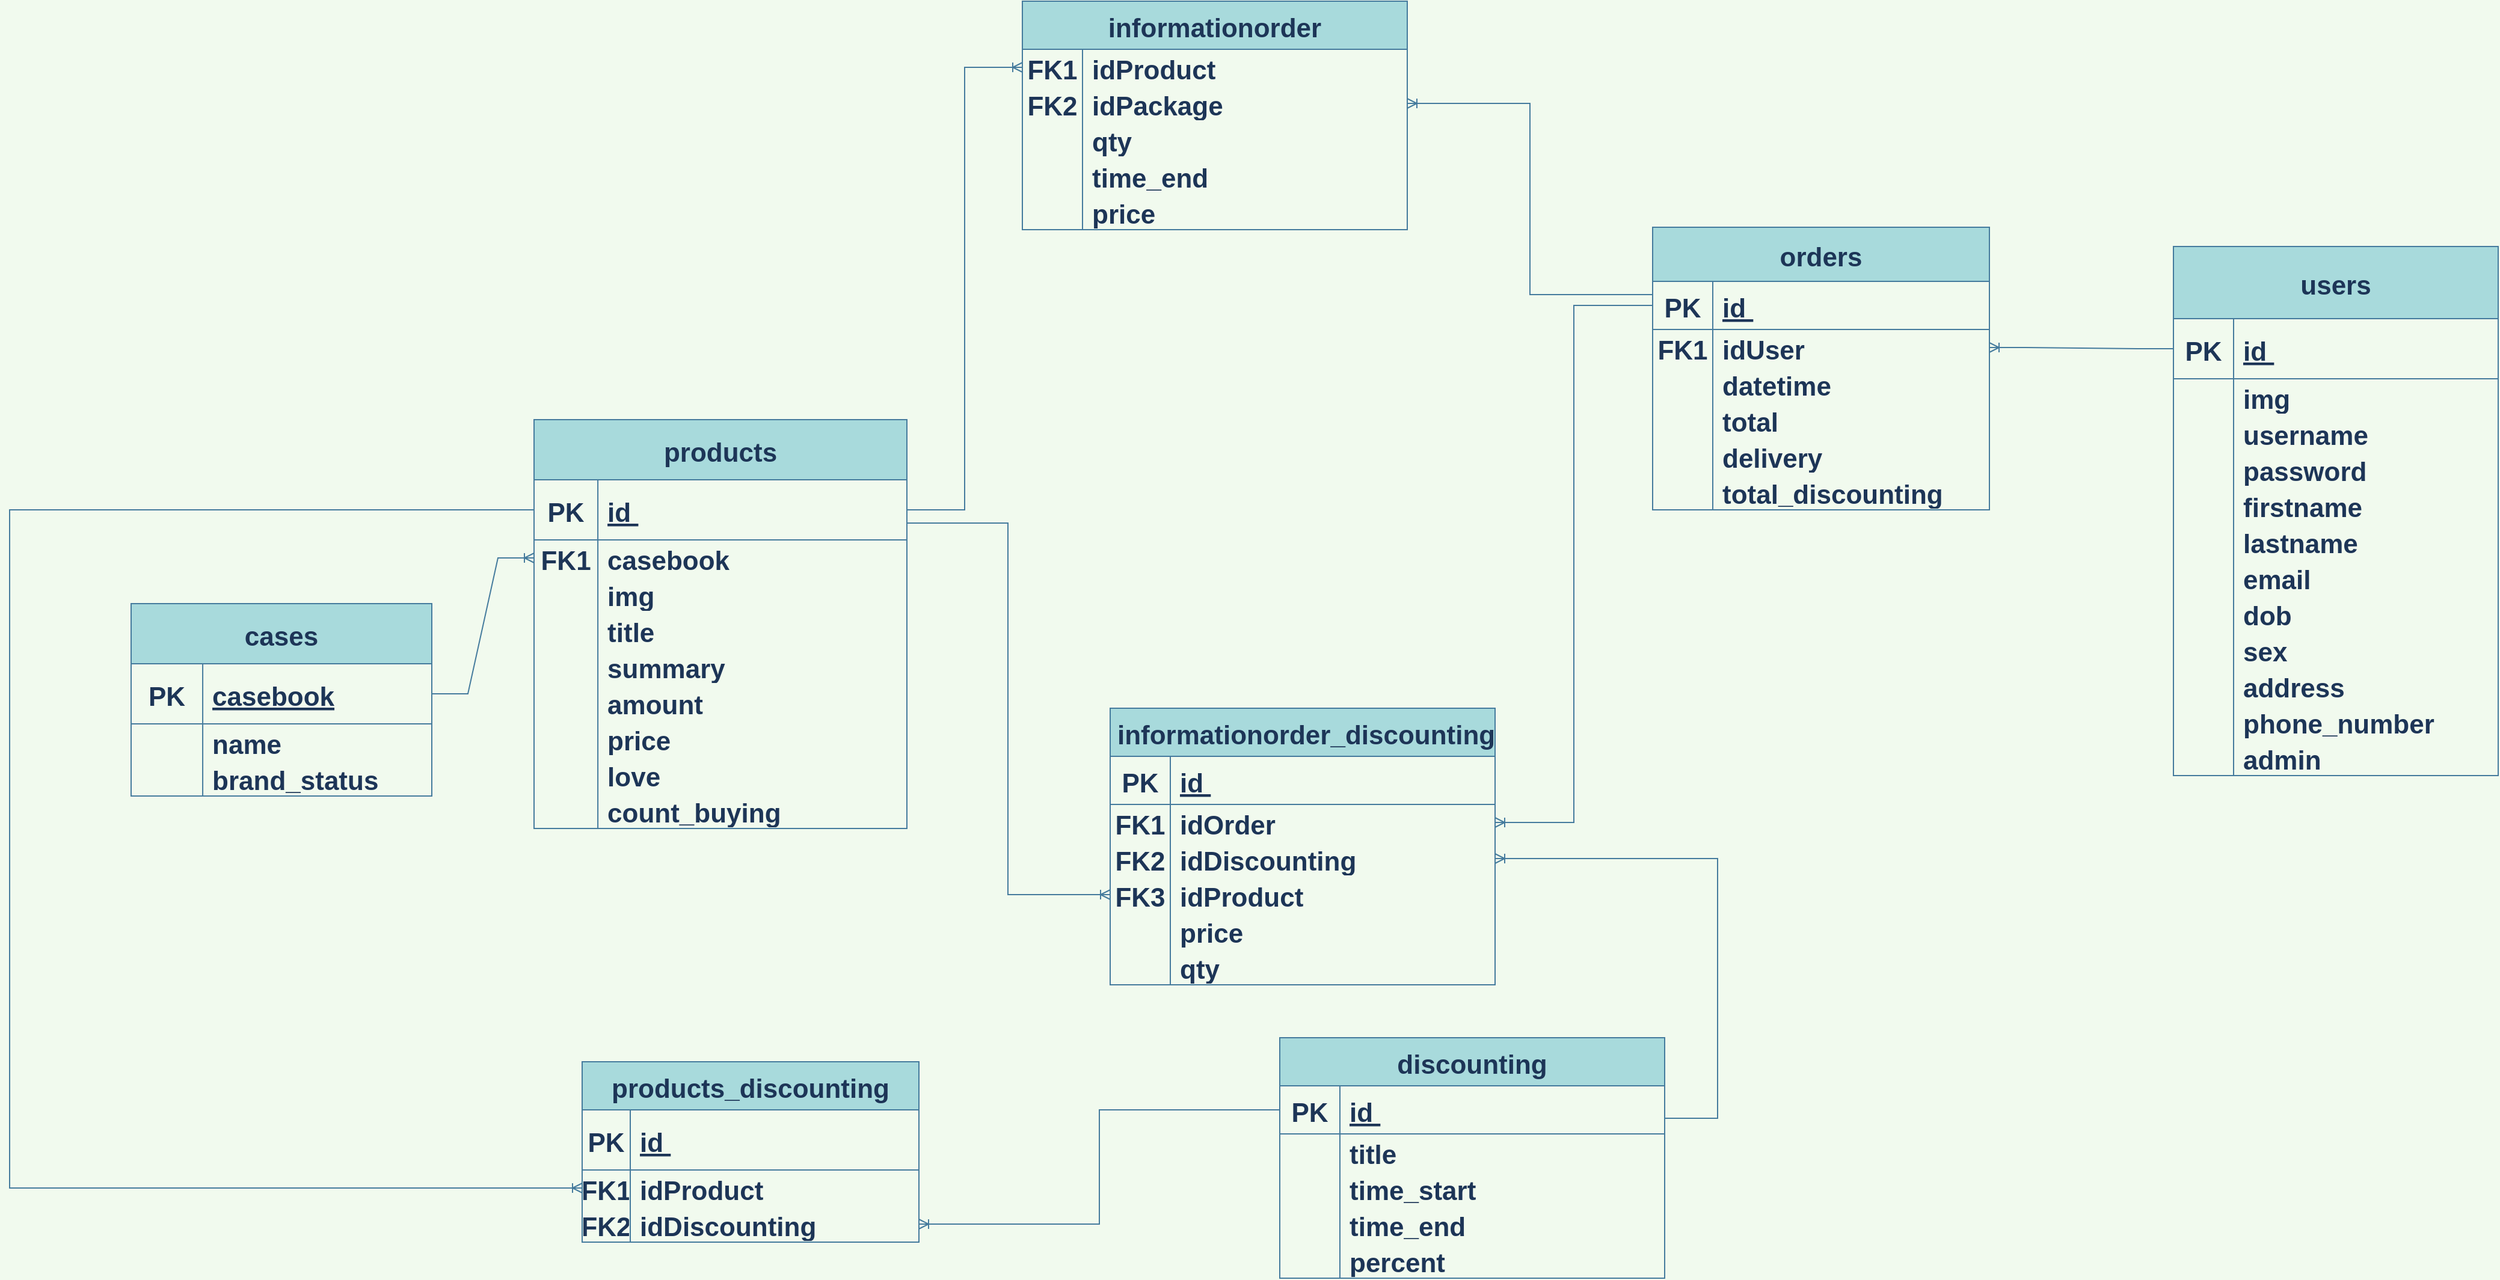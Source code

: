 <mxfile version="20.3.0" type="device"><diagram id="R2lEEEUBdFMjLlhIrx00" name="Page-1"><mxGraphModel dx="3807" dy="1770" grid="0" gridSize="10" guides="1" tooltips="1" connect="1" arrows="1" fold="1" page="0" pageScale="1" pageWidth="850" pageHeight="1100" background="#F1FAEE" math="0" shadow="0" extFonts="Permanent Marker^https://fonts.googleapis.com/css?family=Permanent+Marker"><root><mxCell id="0"/><mxCell id="1" parent="0"/><mxCell id="C-vyLk0tnHw3VtMMgP7b-2" value="products_discounting" style="shape=table;startSize=40;container=1;collapsible=1;childLayout=tableLayout;fixedRows=1;rowLines=0;fontStyle=1;align=center;resizeLast=1;fontSize=22;fillColor=#A8DADC;strokeColor=#457B9D;fontColor=#1D3557;" parent="1" vertex="1"><mxGeometry x="-360" y="934" width="280" height="150" as="geometry"/></mxCell><mxCell id="C-vyLk0tnHw3VtMMgP7b-3" value="" style="shape=partialRectangle;collapsible=0;dropTarget=0;pointerEvents=0;fillColor=none;points=[[0,0.5],[1,0.5]];portConstraint=eastwest;top=0;left=0;right=0;bottom=1;fontSize=22;strokeColor=#457B9D;fontColor=#1D3557;fontStyle=1" parent="C-vyLk0tnHw3VtMMgP7b-2" vertex="1"><mxGeometry y="40" width="280" height="50" as="geometry"/></mxCell><mxCell id="C-vyLk0tnHw3VtMMgP7b-4" value="PK" style="shape=partialRectangle;overflow=hidden;connectable=0;fillColor=none;top=0;left=0;bottom=0;right=0;fontStyle=1;fontSize=22;strokeColor=#457B9D;fontColor=#1D3557;" parent="C-vyLk0tnHw3VtMMgP7b-3" vertex="1"><mxGeometry width="40" height="50" as="geometry"><mxRectangle width="40" height="50" as="alternateBounds"/></mxGeometry></mxCell><mxCell id="C-vyLk0tnHw3VtMMgP7b-5" value="id " style="shape=partialRectangle;overflow=hidden;connectable=0;fillColor=none;top=0;left=0;bottom=0;right=0;align=left;spacingLeft=6;fontStyle=5;fontSize=22;strokeColor=#457B9D;fontColor=#1D3557;" parent="C-vyLk0tnHw3VtMMgP7b-3" vertex="1"><mxGeometry x="40" width="240" height="50" as="geometry"><mxRectangle width="240" height="50" as="alternateBounds"/></mxGeometry></mxCell><mxCell id="C-vyLk0tnHw3VtMMgP7b-6" value="" style="shape=partialRectangle;collapsible=0;dropTarget=0;pointerEvents=0;fillColor=none;points=[[0,0.5],[1,0.5]];portConstraint=eastwest;top=0;left=0;right=0;bottom=0;fontSize=22;strokeColor=#457B9D;fontColor=#1D3557;fontStyle=1" parent="C-vyLk0tnHw3VtMMgP7b-2" vertex="1"><mxGeometry y="90" width="280" height="30" as="geometry"/></mxCell><mxCell id="C-vyLk0tnHw3VtMMgP7b-7" value="FK1" style="shape=partialRectangle;overflow=hidden;connectable=0;fillColor=none;top=0;left=0;bottom=0;right=0;fontSize=22;strokeColor=#457B9D;fontColor=#1D3557;fontStyle=1" parent="C-vyLk0tnHw3VtMMgP7b-6" vertex="1"><mxGeometry width="40" height="30" as="geometry"><mxRectangle width="40" height="30" as="alternateBounds"/></mxGeometry></mxCell><mxCell id="C-vyLk0tnHw3VtMMgP7b-8" value="idProduct " style="shape=partialRectangle;overflow=hidden;connectable=0;fillColor=none;top=0;left=0;bottom=0;right=0;align=left;spacingLeft=6;fontSize=22;strokeColor=#457B9D;fontColor=#1D3557;fontStyle=1" parent="C-vyLk0tnHw3VtMMgP7b-6" vertex="1"><mxGeometry x="40" width="240" height="30" as="geometry"><mxRectangle width="240" height="30" as="alternateBounds"/></mxGeometry></mxCell><mxCell id="hwyf0mJyIt-UTmDKQ1lj-100" value="" style="shape=partialRectangle;collapsible=0;dropTarget=0;pointerEvents=0;fillColor=none;points=[[0,0.5],[1,0.5]];portConstraint=eastwest;top=0;left=0;right=0;bottom=0;fontSize=22;strokeColor=#457B9D;fontColor=#1D3557;fontStyle=1" parent="C-vyLk0tnHw3VtMMgP7b-2" vertex="1"><mxGeometry y="120" width="280" height="30" as="geometry"/></mxCell><mxCell id="hwyf0mJyIt-UTmDKQ1lj-101" value="FK2" style="shape=partialRectangle;overflow=hidden;connectable=0;fillColor=none;top=0;left=0;bottom=0;right=0;fontSize=22;strokeColor=#457B9D;fontColor=#1D3557;fontStyle=1" parent="hwyf0mJyIt-UTmDKQ1lj-100" vertex="1"><mxGeometry width="40" height="30" as="geometry"><mxRectangle width="40" height="30" as="alternateBounds"/></mxGeometry></mxCell><mxCell id="hwyf0mJyIt-UTmDKQ1lj-102" value="idDiscounting " style="shape=partialRectangle;overflow=hidden;connectable=0;fillColor=none;top=0;left=0;bottom=0;right=0;align=left;spacingLeft=6;fontSize=22;strokeColor=#457B9D;fontColor=#1D3557;fontStyle=1" parent="hwyf0mJyIt-UTmDKQ1lj-100" vertex="1"><mxGeometry x="40" width="240" height="30" as="geometry"><mxRectangle width="240" height="30" as="alternateBounds"/></mxGeometry></mxCell><mxCell id="hwyf0mJyIt-UTmDKQ1lj-1" value="cases" style="shape=table;startSize=50;container=1;collapsible=1;childLayout=tableLayout;fixedRows=1;rowLines=0;fontStyle=1;align=center;resizeLast=1;fontSize=22;fillColor=#A8DADC;strokeColor=#457B9D;fontColor=#1D3557;" parent="1" vertex="1"><mxGeometry x="-735" y="553" width="250" height="160" as="geometry"/></mxCell><mxCell id="hwyf0mJyIt-UTmDKQ1lj-2" value="" style="shape=partialRectangle;collapsible=0;dropTarget=0;pointerEvents=0;fillColor=none;points=[[0,0.5],[1,0.5]];portConstraint=eastwest;top=0;left=0;right=0;bottom=1;fontSize=22;strokeColor=#457B9D;fontColor=#1D3557;fontStyle=1" parent="hwyf0mJyIt-UTmDKQ1lj-1" vertex="1"><mxGeometry y="50" width="250" height="50" as="geometry"/></mxCell><mxCell id="hwyf0mJyIt-UTmDKQ1lj-3" value="PK" style="shape=partialRectangle;overflow=hidden;connectable=0;fillColor=none;top=0;left=0;bottom=0;right=0;fontStyle=1;fontSize=22;strokeColor=#457B9D;fontColor=#1D3557;" parent="hwyf0mJyIt-UTmDKQ1lj-2" vertex="1"><mxGeometry width="59.542" height="50" as="geometry"><mxRectangle width="59.542" height="50" as="alternateBounds"/></mxGeometry></mxCell><mxCell id="hwyf0mJyIt-UTmDKQ1lj-4" value="casebook" style="shape=partialRectangle;overflow=hidden;connectable=0;fillColor=none;top=0;left=0;bottom=0;right=0;align=left;spacingLeft=6;fontStyle=5;fontSize=22;strokeColor=#457B9D;fontColor=#1D3557;" parent="hwyf0mJyIt-UTmDKQ1lj-2" vertex="1"><mxGeometry x="59.542" width="190.458" height="50" as="geometry"><mxRectangle width="190.458" height="50" as="alternateBounds"/></mxGeometry></mxCell><mxCell id="hwyf0mJyIt-UTmDKQ1lj-75" value="" style="shape=partialRectangle;collapsible=0;dropTarget=0;pointerEvents=0;fillColor=none;points=[[0,0.5],[1,0.5]];portConstraint=eastwest;top=0;left=0;right=0;bottom=0;fontSize=22;strokeColor=#457B9D;fontColor=#1D3557;fontStyle=1" parent="hwyf0mJyIt-UTmDKQ1lj-1" vertex="1"><mxGeometry y="100" width="250" height="30" as="geometry"/></mxCell><mxCell id="hwyf0mJyIt-UTmDKQ1lj-76" value="" style="shape=partialRectangle;overflow=hidden;connectable=0;fillColor=none;top=0;left=0;bottom=0;right=0;fontSize=22;strokeColor=#457B9D;fontColor=#1D3557;fontStyle=1" parent="hwyf0mJyIt-UTmDKQ1lj-75" vertex="1"><mxGeometry width="59.542" height="30" as="geometry"><mxRectangle width="59.542" height="30" as="alternateBounds"/></mxGeometry></mxCell><mxCell id="hwyf0mJyIt-UTmDKQ1lj-77" value="name" style="shape=partialRectangle;overflow=hidden;connectable=0;fillColor=none;top=0;left=0;bottom=0;right=0;align=left;spacingLeft=6;fontSize=22;strokeColor=#457B9D;fontColor=#1D3557;fontStyle=1" parent="hwyf0mJyIt-UTmDKQ1lj-75" vertex="1"><mxGeometry x="59.542" width="190.458" height="30" as="geometry"><mxRectangle width="190.458" height="30" as="alternateBounds"/></mxGeometry></mxCell><mxCell id="hwyf0mJyIt-UTmDKQ1lj-5" value="" style="shape=partialRectangle;collapsible=0;dropTarget=0;pointerEvents=0;fillColor=none;points=[[0,0.5],[1,0.5]];portConstraint=eastwest;top=0;left=0;right=0;bottom=0;fontSize=22;strokeColor=#457B9D;fontColor=#1D3557;fontStyle=1" parent="hwyf0mJyIt-UTmDKQ1lj-1" vertex="1"><mxGeometry y="130" width="250" height="30" as="geometry"/></mxCell><mxCell id="hwyf0mJyIt-UTmDKQ1lj-6" value="" style="shape=partialRectangle;overflow=hidden;connectable=0;fillColor=none;top=0;left=0;bottom=0;right=0;fontSize=22;strokeColor=#457B9D;fontColor=#1D3557;fontStyle=1" parent="hwyf0mJyIt-UTmDKQ1lj-5" vertex="1"><mxGeometry width="59.542" height="30" as="geometry"><mxRectangle width="59.542" height="30" as="alternateBounds"/></mxGeometry></mxCell><mxCell id="hwyf0mJyIt-UTmDKQ1lj-7" value="brand_status" style="shape=partialRectangle;overflow=hidden;connectable=0;fillColor=none;top=0;left=0;bottom=0;right=0;align=left;spacingLeft=6;fontSize=22;strokeColor=#457B9D;fontColor=#1D3557;fontStyle=1" parent="hwyf0mJyIt-UTmDKQ1lj-5" vertex="1"><mxGeometry x="59.542" width="190.458" height="30" as="geometry"><mxRectangle width="190.458" height="30" as="alternateBounds"/></mxGeometry></mxCell><mxCell id="hwyf0mJyIt-UTmDKQ1lj-29" value="discounting" style="shape=table;startSize=40;container=1;collapsible=1;childLayout=tableLayout;fixedRows=1;rowLines=0;fontStyle=1;align=center;resizeLast=1;fontSize=22;fillColor=#A8DADC;strokeColor=#457B9D;fontColor=#1D3557;" parent="1" vertex="1"><mxGeometry x="220" y="914" width="320" height="200" as="geometry"/></mxCell><mxCell id="hwyf0mJyIt-UTmDKQ1lj-30" value="" style="shape=partialRectangle;collapsible=0;dropTarget=0;pointerEvents=0;fillColor=none;points=[[0,0.5],[1,0.5]];portConstraint=eastwest;top=0;left=0;right=0;bottom=1;fontSize=22;strokeColor=#457B9D;fontColor=#1D3557;fontStyle=1" parent="hwyf0mJyIt-UTmDKQ1lj-29" vertex="1"><mxGeometry y="40" width="320" height="40" as="geometry"/></mxCell><mxCell id="hwyf0mJyIt-UTmDKQ1lj-31" value="PK" style="shape=partialRectangle;overflow=hidden;connectable=0;fillColor=none;top=0;left=0;bottom=0;right=0;fontStyle=1;fontSize=22;strokeColor=#457B9D;fontColor=#1D3557;" parent="hwyf0mJyIt-UTmDKQ1lj-30" vertex="1"><mxGeometry width="50" height="40" as="geometry"><mxRectangle width="50" height="40" as="alternateBounds"/></mxGeometry></mxCell><mxCell id="hwyf0mJyIt-UTmDKQ1lj-32" value="id " style="shape=partialRectangle;overflow=hidden;connectable=0;fillColor=none;top=0;left=0;bottom=0;right=0;align=left;spacingLeft=6;fontStyle=5;fontSize=22;strokeColor=#457B9D;fontColor=#1D3557;" parent="hwyf0mJyIt-UTmDKQ1lj-30" vertex="1"><mxGeometry x="50" width="270" height="40" as="geometry"><mxRectangle width="270" height="40" as="alternateBounds"/></mxGeometry></mxCell><mxCell id="hwyf0mJyIt-UTmDKQ1lj-88" value="" style="shape=partialRectangle;collapsible=0;dropTarget=0;pointerEvents=0;fillColor=none;points=[[0,0.5],[1,0.5]];portConstraint=eastwest;top=0;left=0;right=0;bottom=0;fontSize=22;strokeColor=#457B9D;fontColor=#1D3557;fontStyle=1" parent="hwyf0mJyIt-UTmDKQ1lj-29" vertex="1"><mxGeometry y="80" width="320" height="30" as="geometry"/></mxCell><mxCell id="hwyf0mJyIt-UTmDKQ1lj-89" value="" style="shape=partialRectangle;overflow=hidden;connectable=0;fillColor=none;top=0;left=0;bottom=0;right=0;fontSize=22;strokeColor=#457B9D;fontColor=#1D3557;fontStyle=1" parent="hwyf0mJyIt-UTmDKQ1lj-88" vertex="1"><mxGeometry width="50" height="30" as="geometry"><mxRectangle width="50" height="30" as="alternateBounds"/></mxGeometry></mxCell><mxCell id="hwyf0mJyIt-UTmDKQ1lj-90" value="title" style="shape=partialRectangle;overflow=hidden;connectable=0;fillColor=none;top=0;left=0;bottom=0;right=0;align=left;spacingLeft=6;fontSize=22;strokeColor=#457B9D;fontColor=#1D3557;fontStyle=1" parent="hwyf0mJyIt-UTmDKQ1lj-88" vertex="1"><mxGeometry x="50" width="270" height="30" as="geometry"><mxRectangle width="270" height="30" as="alternateBounds"/></mxGeometry></mxCell><mxCell id="hwyf0mJyIt-UTmDKQ1lj-85" value="" style="shape=partialRectangle;collapsible=0;dropTarget=0;pointerEvents=0;fillColor=none;points=[[0,0.5],[1,0.5]];portConstraint=eastwest;top=0;left=0;right=0;bottom=0;fontSize=22;strokeColor=#457B9D;fontColor=#1D3557;fontStyle=1" parent="hwyf0mJyIt-UTmDKQ1lj-29" vertex="1"><mxGeometry y="110" width="320" height="30" as="geometry"/></mxCell><mxCell id="hwyf0mJyIt-UTmDKQ1lj-86" value="" style="shape=partialRectangle;overflow=hidden;connectable=0;fillColor=none;top=0;left=0;bottom=0;right=0;fontSize=22;strokeColor=#457B9D;fontColor=#1D3557;fontStyle=1" parent="hwyf0mJyIt-UTmDKQ1lj-85" vertex="1"><mxGeometry width="50" height="30" as="geometry"><mxRectangle width="50" height="30" as="alternateBounds"/></mxGeometry></mxCell><mxCell id="hwyf0mJyIt-UTmDKQ1lj-87" value="time_start" style="shape=partialRectangle;overflow=hidden;connectable=0;fillColor=none;top=0;left=0;bottom=0;right=0;align=left;spacingLeft=6;fontSize=22;strokeColor=#457B9D;fontColor=#1D3557;fontStyle=1" parent="hwyf0mJyIt-UTmDKQ1lj-85" vertex="1"><mxGeometry x="50" width="270" height="30" as="geometry"><mxRectangle width="270" height="30" as="alternateBounds"/></mxGeometry></mxCell><mxCell id="hwyf0mJyIt-UTmDKQ1lj-82" value="" style="shape=partialRectangle;collapsible=0;dropTarget=0;pointerEvents=0;fillColor=none;points=[[0,0.5],[1,0.5]];portConstraint=eastwest;top=0;left=0;right=0;bottom=0;fontSize=22;strokeColor=#457B9D;fontColor=#1D3557;fontStyle=1" parent="hwyf0mJyIt-UTmDKQ1lj-29" vertex="1"><mxGeometry y="140" width="320" height="30" as="geometry"/></mxCell><mxCell id="hwyf0mJyIt-UTmDKQ1lj-83" value="" style="shape=partialRectangle;overflow=hidden;connectable=0;fillColor=none;top=0;left=0;bottom=0;right=0;fontSize=22;strokeColor=#457B9D;fontColor=#1D3557;fontStyle=1" parent="hwyf0mJyIt-UTmDKQ1lj-82" vertex="1"><mxGeometry width="50" height="30" as="geometry"><mxRectangle width="50" height="30" as="alternateBounds"/></mxGeometry></mxCell><mxCell id="hwyf0mJyIt-UTmDKQ1lj-84" value="time_end" style="shape=partialRectangle;overflow=hidden;connectable=0;fillColor=none;top=0;left=0;bottom=0;right=0;align=left;spacingLeft=6;fontSize=22;strokeColor=#457B9D;fontColor=#1D3557;fontStyle=1" parent="hwyf0mJyIt-UTmDKQ1lj-82" vertex="1"><mxGeometry x="50" width="270" height="30" as="geometry"><mxRectangle width="270" height="30" as="alternateBounds"/></mxGeometry></mxCell><mxCell id="4x3XxeHIy66dsCudkzqz-34" value="" style="shape=partialRectangle;collapsible=0;dropTarget=0;pointerEvents=0;fillColor=none;points=[[0,0.5],[1,0.5]];portConstraint=eastwest;top=0;left=0;right=0;bottom=0;fontSize=22;strokeColor=#457B9D;fontColor=#1D3557;fontStyle=1" parent="hwyf0mJyIt-UTmDKQ1lj-29" vertex="1"><mxGeometry y="170" width="320" height="30" as="geometry"/></mxCell><mxCell id="4x3XxeHIy66dsCudkzqz-35" value="" style="shape=partialRectangle;overflow=hidden;connectable=0;fillColor=none;top=0;left=0;bottom=0;right=0;fontSize=22;strokeColor=#457B9D;fontColor=#1D3557;fontStyle=1" parent="4x3XxeHIy66dsCudkzqz-34" vertex="1"><mxGeometry width="50" height="30" as="geometry"><mxRectangle width="50" height="30" as="alternateBounds"/></mxGeometry></mxCell><mxCell id="4x3XxeHIy66dsCudkzqz-36" value="percent" style="shape=partialRectangle;overflow=hidden;connectable=0;fillColor=none;top=0;left=0;bottom=0;right=0;align=left;spacingLeft=6;fontSize=22;strokeColor=#457B9D;fontColor=#1D3557;fontStyle=1" parent="4x3XxeHIy66dsCudkzqz-34" vertex="1"><mxGeometry x="50" width="270" height="30" as="geometry"><mxRectangle width="270" height="30" as="alternateBounds"/></mxGeometry></mxCell><mxCell id="hwyf0mJyIt-UTmDKQ1lj-36" value="products" style="shape=table;startSize=50;container=1;collapsible=1;childLayout=tableLayout;fixedRows=1;rowLines=0;fontStyle=1;align=center;resizeLast=1;fontSize=22;fillColor=#A8DADC;strokeColor=#457B9D;fontColor=#1D3557;" parent="1" vertex="1"><mxGeometry x="-400" y="400" width="310" height="340" as="geometry"/></mxCell><mxCell id="hwyf0mJyIt-UTmDKQ1lj-37" value="" style="shape=partialRectangle;collapsible=0;dropTarget=0;pointerEvents=0;fillColor=none;points=[[0,0.5],[1,0.5]];portConstraint=eastwest;top=0;left=0;right=0;bottom=1;fontSize=22;strokeColor=#457B9D;fontColor=#1D3557;fontStyle=1" parent="hwyf0mJyIt-UTmDKQ1lj-36" vertex="1"><mxGeometry y="50" width="310" height="50" as="geometry"/></mxCell><mxCell id="hwyf0mJyIt-UTmDKQ1lj-38" value="PK" style="shape=partialRectangle;overflow=hidden;connectable=0;fillColor=none;top=0;left=0;bottom=0;right=0;fontStyle=1;fontSize=22;strokeColor=#457B9D;fontColor=#1D3557;" parent="hwyf0mJyIt-UTmDKQ1lj-37" vertex="1"><mxGeometry width="53.053" height="50" as="geometry"><mxRectangle width="53.053" height="50" as="alternateBounds"/></mxGeometry></mxCell><mxCell id="hwyf0mJyIt-UTmDKQ1lj-39" value="id " style="shape=partialRectangle;overflow=hidden;connectable=0;fillColor=none;top=0;left=0;bottom=0;right=0;align=left;spacingLeft=6;fontStyle=5;fontSize=22;strokeColor=#457B9D;fontColor=#1D3557;" parent="hwyf0mJyIt-UTmDKQ1lj-37" vertex="1"><mxGeometry x="53.053" width="256.947" height="50" as="geometry"><mxRectangle width="256.947" height="50" as="alternateBounds"/></mxGeometry></mxCell><mxCell id="hwyf0mJyIt-UTmDKQ1lj-190" value="" style="shape=partialRectangle;collapsible=0;dropTarget=0;pointerEvents=0;fillColor=none;points=[[0,0.5],[1,0.5]];portConstraint=eastwest;top=0;left=0;right=0;bottom=0;fontSize=22;strokeColor=#457B9D;fontColor=#1D3557;fontStyle=1" parent="hwyf0mJyIt-UTmDKQ1lj-36" vertex="1"><mxGeometry y="100" width="310" height="30" as="geometry"/></mxCell><mxCell id="hwyf0mJyIt-UTmDKQ1lj-191" value="FK1" style="shape=partialRectangle;overflow=hidden;connectable=0;fillColor=none;top=0;left=0;bottom=0;right=0;fontSize=22;strokeColor=#457B9D;fontColor=#1D3557;fontStyle=1" parent="hwyf0mJyIt-UTmDKQ1lj-190" vertex="1"><mxGeometry width="53.053" height="30" as="geometry"><mxRectangle width="53.053" height="30" as="alternateBounds"/></mxGeometry></mxCell><mxCell id="hwyf0mJyIt-UTmDKQ1lj-192" value="casebook " style="shape=partialRectangle;overflow=hidden;connectable=0;fillColor=none;top=0;left=0;bottom=0;right=0;align=left;spacingLeft=6;fontSize=22;strokeColor=#457B9D;fontColor=#1D3557;fontStyle=1" parent="hwyf0mJyIt-UTmDKQ1lj-190" vertex="1"><mxGeometry x="53.053" width="256.947" height="30" as="geometry"><mxRectangle width="256.947" height="30" as="alternateBounds"/></mxGeometry></mxCell><mxCell id="hwyf0mJyIt-UTmDKQ1lj-208" value="" style="shape=partialRectangle;collapsible=0;dropTarget=0;pointerEvents=0;fillColor=none;points=[[0,0.5],[1,0.5]];portConstraint=eastwest;top=0;left=0;right=0;bottom=0;fontSize=22;strokeColor=#457B9D;fontColor=#1D3557;fontStyle=1" parent="hwyf0mJyIt-UTmDKQ1lj-36" vertex="1"><mxGeometry y="130" width="310" height="30" as="geometry"/></mxCell><mxCell id="hwyf0mJyIt-UTmDKQ1lj-209" value="" style="shape=partialRectangle;overflow=hidden;connectable=0;fillColor=none;top=0;left=0;bottom=0;right=0;fontSize=22;strokeColor=#457B9D;fontColor=#1D3557;fontStyle=1" parent="hwyf0mJyIt-UTmDKQ1lj-208" vertex="1"><mxGeometry width="53.053" height="30" as="geometry"><mxRectangle width="53.053" height="30" as="alternateBounds"/></mxGeometry></mxCell><mxCell id="hwyf0mJyIt-UTmDKQ1lj-210" value="img" style="shape=partialRectangle;overflow=hidden;connectable=0;fillColor=none;top=0;left=0;bottom=0;right=0;align=left;spacingLeft=6;fontSize=22;strokeColor=#457B9D;fontColor=#1D3557;fontStyle=1" parent="hwyf0mJyIt-UTmDKQ1lj-208" vertex="1"><mxGeometry x="53.053" width="256.947" height="30" as="geometry"><mxRectangle width="256.947" height="30" as="alternateBounds"/></mxGeometry></mxCell><mxCell id="hwyf0mJyIt-UTmDKQ1lj-187" value="" style="shape=partialRectangle;collapsible=0;dropTarget=0;pointerEvents=0;fillColor=none;points=[[0,0.5],[1,0.5]];portConstraint=eastwest;top=0;left=0;right=0;bottom=0;fontSize=22;strokeColor=#457B9D;fontColor=#1D3557;fontStyle=1" parent="hwyf0mJyIt-UTmDKQ1lj-36" vertex="1"><mxGeometry y="160" width="310" height="30" as="geometry"/></mxCell><mxCell id="hwyf0mJyIt-UTmDKQ1lj-188" value="" style="shape=partialRectangle;overflow=hidden;connectable=0;fillColor=none;top=0;left=0;bottom=0;right=0;fontSize=22;strokeColor=#457B9D;fontColor=#1D3557;fontStyle=1" parent="hwyf0mJyIt-UTmDKQ1lj-187" vertex="1"><mxGeometry width="53.053" height="30" as="geometry"><mxRectangle width="53.053" height="30" as="alternateBounds"/></mxGeometry></mxCell><mxCell id="hwyf0mJyIt-UTmDKQ1lj-189" value="title" style="shape=partialRectangle;overflow=hidden;connectable=0;fillColor=none;top=0;left=0;bottom=0;right=0;align=left;spacingLeft=6;fontSize=22;strokeColor=#457B9D;fontColor=#1D3557;fontStyle=1" parent="hwyf0mJyIt-UTmDKQ1lj-187" vertex="1"><mxGeometry x="53.053" width="256.947" height="30" as="geometry"><mxRectangle width="256.947" height="30" as="alternateBounds"/></mxGeometry></mxCell><mxCell id="hwyf0mJyIt-UTmDKQ1lj-199" value="" style="shape=partialRectangle;collapsible=0;dropTarget=0;pointerEvents=0;fillColor=none;points=[[0,0.5],[1,0.5]];portConstraint=eastwest;top=0;left=0;right=0;bottom=0;fontSize=22;strokeColor=#457B9D;fontColor=#1D3557;fontStyle=1" parent="hwyf0mJyIt-UTmDKQ1lj-36" vertex="1"><mxGeometry y="190" width="310" height="30" as="geometry"/></mxCell><mxCell id="hwyf0mJyIt-UTmDKQ1lj-200" value="" style="shape=partialRectangle;overflow=hidden;connectable=0;fillColor=none;top=0;left=0;bottom=0;right=0;fontSize=22;strokeColor=#457B9D;fontColor=#1D3557;fontStyle=1" parent="hwyf0mJyIt-UTmDKQ1lj-199" vertex="1"><mxGeometry width="53.053" height="30" as="geometry"><mxRectangle width="53.053" height="30" as="alternateBounds"/></mxGeometry></mxCell><mxCell id="hwyf0mJyIt-UTmDKQ1lj-201" value="summary" style="shape=partialRectangle;overflow=hidden;connectable=0;fillColor=none;top=0;left=0;bottom=0;right=0;align=left;spacingLeft=6;fontSize=22;strokeColor=#457B9D;fontColor=#1D3557;fontStyle=1" parent="hwyf0mJyIt-UTmDKQ1lj-199" vertex="1"><mxGeometry x="53.053" width="256.947" height="30" as="geometry"><mxRectangle width="256.947" height="30" as="alternateBounds"/></mxGeometry></mxCell><mxCell id="hwyf0mJyIt-UTmDKQ1lj-193" value="" style="shape=partialRectangle;collapsible=0;dropTarget=0;pointerEvents=0;fillColor=none;points=[[0,0.5],[1,0.5]];portConstraint=eastwest;top=0;left=0;right=0;bottom=0;fontSize=22;strokeColor=#457B9D;fontColor=#1D3557;fontStyle=1" parent="hwyf0mJyIt-UTmDKQ1lj-36" vertex="1"><mxGeometry y="220" width="310" height="30" as="geometry"/></mxCell><mxCell id="hwyf0mJyIt-UTmDKQ1lj-194" value="" style="shape=partialRectangle;overflow=hidden;connectable=0;fillColor=none;top=0;left=0;bottom=0;right=0;fontSize=22;strokeColor=#457B9D;fontColor=#1D3557;fontStyle=1" parent="hwyf0mJyIt-UTmDKQ1lj-193" vertex="1"><mxGeometry width="53.053" height="30" as="geometry"><mxRectangle width="53.053" height="30" as="alternateBounds"/></mxGeometry></mxCell><mxCell id="hwyf0mJyIt-UTmDKQ1lj-195" value="amount" style="shape=partialRectangle;overflow=hidden;connectable=0;fillColor=none;top=0;left=0;bottom=0;right=0;align=left;spacingLeft=6;fontSize=22;strokeColor=#457B9D;fontColor=#1D3557;fontStyle=1" parent="hwyf0mJyIt-UTmDKQ1lj-193" vertex="1"><mxGeometry x="53.053" width="256.947" height="30" as="geometry"><mxRectangle width="256.947" height="30" as="alternateBounds"/></mxGeometry></mxCell><mxCell id="hwyf0mJyIt-UTmDKQ1lj-205" value="" style="shape=partialRectangle;collapsible=0;dropTarget=0;pointerEvents=0;fillColor=none;points=[[0,0.5],[1,0.5]];portConstraint=eastwest;top=0;left=0;right=0;bottom=0;fontSize=22;strokeColor=#457B9D;fontColor=#1D3557;fontStyle=1" parent="hwyf0mJyIt-UTmDKQ1lj-36" vertex="1"><mxGeometry y="250" width="310" height="30" as="geometry"/></mxCell><mxCell id="hwyf0mJyIt-UTmDKQ1lj-206" value="" style="shape=partialRectangle;overflow=hidden;connectable=0;fillColor=none;top=0;left=0;bottom=0;right=0;fontSize=22;strokeColor=#457B9D;fontColor=#1D3557;fontStyle=1" parent="hwyf0mJyIt-UTmDKQ1lj-205" vertex="1"><mxGeometry width="53.053" height="30" as="geometry"><mxRectangle width="53.053" height="30" as="alternateBounds"/></mxGeometry></mxCell><mxCell id="hwyf0mJyIt-UTmDKQ1lj-207" value="price" style="shape=partialRectangle;overflow=hidden;connectable=0;fillColor=none;top=0;left=0;bottom=0;right=0;align=left;spacingLeft=6;fontSize=22;strokeColor=#457B9D;fontColor=#1D3557;fontStyle=1" parent="hwyf0mJyIt-UTmDKQ1lj-205" vertex="1"><mxGeometry x="53.053" width="256.947" height="30" as="geometry"><mxRectangle width="256.947" height="30" as="alternateBounds"/></mxGeometry></mxCell><mxCell id="hwyf0mJyIt-UTmDKQ1lj-196" value="" style="shape=partialRectangle;collapsible=0;dropTarget=0;pointerEvents=0;fillColor=none;points=[[0,0.5],[1,0.5]];portConstraint=eastwest;top=0;left=0;right=0;bottom=0;fontSize=22;strokeColor=#457B9D;fontColor=#1D3557;fontStyle=1" parent="hwyf0mJyIt-UTmDKQ1lj-36" vertex="1"><mxGeometry y="280" width="310" height="30" as="geometry"/></mxCell><mxCell id="hwyf0mJyIt-UTmDKQ1lj-197" value="" style="shape=partialRectangle;overflow=hidden;connectable=0;fillColor=none;top=0;left=0;bottom=0;right=0;fontSize=22;strokeColor=#457B9D;fontColor=#1D3557;fontStyle=1" parent="hwyf0mJyIt-UTmDKQ1lj-196" vertex="1"><mxGeometry width="53.053" height="30" as="geometry"><mxRectangle width="53.053" height="30" as="alternateBounds"/></mxGeometry></mxCell><mxCell id="hwyf0mJyIt-UTmDKQ1lj-198" value="love" style="shape=partialRectangle;overflow=hidden;connectable=0;fillColor=none;top=0;left=0;bottom=0;right=0;align=left;spacingLeft=6;fontSize=22;strokeColor=#457B9D;fontColor=#1D3557;fontStyle=1" parent="hwyf0mJyIt-UTmDKQ1lj-196" vertex="1"><mxGeometry x="53.053" width="256.947" height="30" as="geometry"><mxRectangle width="256.947" height="30" as="alternateBounds"/></mxGeometry></mxCell><mxCell id="hwyf0mJyIt-UTmDKQ1lj-40" value="" style="shape=partialRectangle;collapsible=0;dropTarget=0;pointerEvents=0;fillColor=none;points=[[0,0.5],[1,0.5]];portConstraint=eastwest;top=0;left=0;right=0;bottom=0;fontSize=22;strokeColor=#457B9D;fontColor=#1D3557;fontStyle=1" parent="hwyf0mJyIt-UTmDKQ1lj-36" vertex="1"><mxGeometry y="310" width="310" height="30" as="geometry"/></mxCell><mxCell id="hwyf0mJyIt-UTmDKQ1lj-41" value="" style="shape=partialRectangle;overflow=hidden;connectable=0;fillColor=none;top=0;left=0;bottom=0;right=0;fontSize=22;strokeColor=#457B9D;fontColor=#1D3557;fontStyle=1" parent="hwyf0mJyIt-UTmDKQ1lj-40" vertex="1"><mxGeometry width="53.053" height="30" as="geometry"><mxRectangle width="53.053" height="30" as="alternateBounds"/></mxGeometry></mxCell><mxCell id="hwyf0mJyIt-UTmDKQ1lj-42" value="count_buying" style="shape=partialRectangle;overflow=hidden;connectable=0;fillColor=none;top=0;left=0;bottom=0;right=0;align=left;spacingLeft=6;fontSize=22;strokeColor=#457B9D;fontColor=#1D3557;fontStyle=1" parent="hwyf0mJyIt-UTmDKQ1lj-40" vertex="1"><mxGeometry x="53.053" width="256.947" height="30" as="geometry"><mxRectangle width="256.947" height="30" as="alternateBounds"/></mxGeometry></mxCell><mxCell id="hwyf0mJyIt-UTmDKQ1lj-43" value="users" style="shape=table;startSize=60;container=1;collapsible=1;childLayout=tableLayout;fixedRows=1;rowLines=0;fontStyle=1;align=center;resizeLast=1;fontSize=22;fillColor=#A8DADC;strokeColor=#457B9D;fontColor=#1D3557;" parent="1" vertex="1"><mxGeometry x="963" y="256" width="270" height="440" as="geometry"/></mxCell><mxCell id="hwyf0mJyIt-UTmDKQ1lj-44" value="" style="shape=partialRectangle;collapsible=0;dropTarget=0;pointerEvents=0;fillColor=none;points=[[0,0.5],[1,0.5]];portConstraint=eastwest;top=0;left=0;right=0;bottom=1;fontSize=22;strokeColor=#457B9D;fontColor=#1D3557;fontStyle=1" parent="hwyf0mJyIt-UTmDKQ1lj-43" vertex="1"><mxGeometry y="60" width="270" height="50" as="geometry"/></mxCell><mxCell id="hwyf0mJyIt-UTmDKQ1lj-45" value="PK" style="shape=partialRectangle;overflow=hidden;connectable=0;fillColor=none;top=0;left=0;bottom=0;right=0;fontStyle=1;fontSize=22;strokeColor=#457B9D;fontColor=#1D3557;" parent="hwyf0mJyIt-UTmDKQ1lj-44" vertex="1"><mxGeometry width="50" height="50" as="geometry"><mxRectangle width="50" height="50" as="alternateBounds"/></mxGeometry></mxCell><mxCell id="hwyf0mJyIt-UTmDKQ1lj-46" value="id " style="shape=partialRectangle;overflow=hidden;connectable=0;fillColor=none;top=0;left=0;bottom=0;right=0;align=left;spacingLeft=6;fontStyle=5;fontSize=22;strokeColor=#457B9D;fontColor=#1D3557;" parent="hwyf0mJyIt-UTmDKQ1lj-44" vertex="1"><mxGeometry x="50" width="220" height="50" as="geometry"><mxRectangle width="220" height="50" as="alternateBounds"/></mxGeometry></mxCell><mxCell id="hwyf0mJyIt-UTmDKQ1lj-47" value="" style="shape=partialRectangle;collapsible=0;dropTarget=0;pointerEvents=0;fillColor=none;points=[[0,0.5],[1,0.5]];portConstraint=eastwest;top=0;left=0;right=0;bottom=0;fontSize=22;strokeColor=#457B9D;fontColor=#1D3557;fontStyle=1" parent="hwyf0mJyIt-UTmDKQ1lj-43" vertex="1"><mxGeometry y="110" width="270" height="30" as="geometry"/></mxCell><mxCell id="hwyf0mJyIt-UTmDKQ1lj-48" value="" style="shape=partialRectangle;overflow=hidden;connectable=0;fillColor=none;top=0;left=0;bottom=0;right=0;fontSize=22;strokeColor=#457B9D;fontColor=#1D3557;fontStyle=1" parent="hwyf0mJyIt-UTmDKQ1lj-47" vertex="1"><mxGeometry width="50" height="30" as="geometry"><mxRectangle width="50" height="30" as="alternateBounds"/></mxGeometry></mxCell><mxCell id="hwyf0mJyIt-UTmDKQ1lj-49" value="img" style="shape=partialRectangle;overflow=hidden;connectable=0;fillColor=none;top=0;left=0;bottom=0;right=0;align=left;spacingLeft=6;fontSize=22;strokeColor=#457B9D;fontColor=#1D3557;fontStyle=1" parent="hwyf0mJyIt-UTmDKQ1lj-47" vertex="1"><mxGeometry x="50" width="220" height="30" as="geometry"><mxRectangle width="220" height="30" as="alternateBounds"/></mxGeometry></mxCell><mxCell id="hwyf0mJyIt-UTmDKQ1lj-214" value="" style="shape=partialRectangle;collapsible=0;dropTarget=0;pointerEvents=0;fillColor=none;points=[[0,0.5],[1,0.5]];portConstraint=eastwest;top=0;left=0;right=0;bottom=0;fontSize=22;strokeColor=#457B9D;fontColor=#1D3557;fontStyle=1" parent="hwyf0mJyIt-UTmDKQ1lj-43" vertex="1"><mxGeometry y="140" width="270" height="30" as="geometry"/></mxCell><mxCell id="hwyf0mJyIt-UTmDKQ1lj-215" value="" style="shape=partialRectangle;overflow=hidden;connectable=0;fillColor=none;top=0;left=0;bottom=0;right=0;fontSize=22;strokeColor=#457B9D;fontColor=#1D3557;fontStyle=1" parent="hwyf0mJyIt-UTmDKQ1lj-214" vertex="1"><mxGeometry width="50" height="30" as="geometry"><mxRectangle width="50" height="30" as="alternateBounds"/></mxGeometry></mxCell><mxCell id="hwyf0mJyIt-UTmDKQ1lj-216" value="username" style="shape=partialRectangle;overflow=hidden;connectable=0;fillColor=none;top=0;left=0;bottom=0;right=0;align=left;spacingLeft=6;fontSize=22;strokeColor=#457B9D;fontColor=#1D3557;fontStyle=1" parent="hwyf0mJyIt-UTmDKQ1lj-214" vertex="1"><mxGeometry x="50" width="220" height="30" as="geometry"><mxRectangle width="220" height="30" as="alternateBounds"/></mxGeometry></mxCell><mxCell id="hwyf0mJyIt-UTmDKQ1lj-217" value="" style="shape=partialRectangle;collapsible=0;dropTarget=0;pointerEvents=0;fillColor=none;points=[[0,0.5],[1,0.5]];portConstraint=eastwest;top=0;left=0;right=0;bottom=0;fontSize=22;strokeColor=#457B9D;fontColor=#1D3557;fontStyle=1" parent="hwyf0mJyIt-UTmDKQ1lj-43" vertex="1"><mxGeometry y="170" width="270" height="30" as="geometry"/></mxCell><mxCell id="hwyf0mJyIt-UTmDKQ1lj-218" value="" style="shape=partialRectangle;overflow=hidden;connectable=0;fillColor=none;top=0;left=0;bottom=0;right=0;fontSize=22;strokeColor=#457B9D;fontColor=#1D3557;fontStyle=1" parent="hwyf0mJyIt-UTmDKQ1lj-217" vertex="1"><mxGeometry width="50" height="30" as="geometry"><mxRectangle width="50" height="30" as="alternateBounds"/></mxGeometry></mxCell><mxCell id="hwyf0mJyIt-UTmDKQ1lj-219" value="password" style="shape=partialRectangle;overflow=hidden;connectable=0;fillColor=none;top=0;left=0;bottom=0;right=0;align=left;spacingLeft=6;fontSize=22;strokeColor=#457B9D;fontColor=#1D3557;fontStyle=1" parent="hwyf0mJyIt-UTmDKQ1lj-217" vertex="1"><mxGeometry x="50" width="220" height="30" as="geometry"><mxRectangle width="220" height="30" as="alternateBounds"/></mxGeometry></mxCell><mxCell id="hwyf0mJyIt-UTmDKQ1lj-220" value="" style="shape=partialRectangle;collapsible=0;dropTarget=0;pointerEvents=0;fillColor=none;points=[[0,0.5],[1,0.5]];portConstraint=eastwest;top=0;left=0;right=0;bottom=0;fontSize=22;strokeColor=#457B9D;fontColor=#1D3557;fontStyle=1" parent="hwyf0mJyIt-UTmDKQ1lj-43" vertex="1"><mxGeometry y="200" width="270" height="30" as="geometry"/></mxCell><mxCell id="hwyf0mJyIt-UTmDKQ1lj-221" value="" style="shape=partialRectangle;overflow=hidden;connectable=0;fillColor=none;top=0;left=0;bottom=0;right=0;fontSize=22;strokeColor=#457B9D;fontColor=#1D3557;fontStyle=1" parent="hwyf0mJyIt-UTmDKQ1lj-220" vertex="1"><mxGeometry width="50" height="30" as="geometry"><mxRectangle width="50" height="30" as="alternateBounds"/></mxGeometry></mxCell><mxCell id="hwyf0mJyIt-UTmDKQ1lj-222" value="firstname" style="shape=partialRectangle;overflow=hidden;connectable=0;fillColor=none;top=0;left=0;bottom=0;right=0;align=left;spacingLeft=6;fontSize=22;strokeColor=#457B9D;fontColor=#1D3557;fontStyle=1" parent="hwyf0mJyIt-UTmDKQ1lj-220" vertex="1"><mxGeometry x="50" width="220" height="30" as="geometry"><mxRectangle width="220" height="30" as="alternateBounds"/></mxGeometry></mxCell><mxCell id="hwyf0mJyIt-UTmDKQ1lj-223" value="" style="shape=partialRectangle;collapsible=0;dropTarget=0;pointerEvents=0;fillColor=none;points=[[0,0.5],[1,0.5]];portConstraint=eastwest;top=0;left=0;right=0;bottom=0;fontSize=22;strokeColor=#457B9D;fontColor=#1D3557;fontStyle=1" parent="hwyf0mJyIt-UTmDKQ1lj-43" vertex="1"><mxGeometry y="230" width="270" height="30" as="geometry"/></mxCell><mxCell id="hwyf0mJyIt-UTmDKQ1lj-224" value="" style="shape=partialRectangle;overflow=hidden;connectable=0;fillColor=none;top=0;left=0;bottom=0;right=0;fontSize=22;strokeColor=#457B9D;fontColor=#1D3557;fontStyle=1" parent="hwyf0mJyIt-UTmDKQ1lj-223" vertex="1"><mxGeometry width="50" height="30" as="geometry"><mxRectangle width="50" height="30" as="alternateBounds"/></mxGeometry></mxCell><mxCell id="hwyf0mJyIt-UTmDKQ1lj-225" value="lastname" style="shape=partialRectangle;overflow=hidden;connectable=0;fillColor=none;top=0;left=0;bottom=0;right=0;align=left;spacingLeft=6;fontSize=22;strokeColor=#457B9D;fontColor=#1D3557;fontStyle=1" parent="hwyf0mJyIt-UTmDKQ1lj-223" vertex="1"><mxGeometry x="50" width="220" height="30" as="geometry"><mxRectangle width="220" height="30" as="alternateBounds"/></mxGeometry></mxCell><mxCell id="4x3XxeHIy66dsCudkzqz-81" value="" style="shape=partialRectangle;collapsible=0;dropTarget=0;pointerEvents=0;fillColor=none;points=[[0,0.5],[1,0.5]];portConstraint=eastwest;top=0;left=0;right=0;bottom=0;fontSize=22;strokeColor=#457B9D;fontColor=#1D3557;fontStyle=1" parent="hwyf0mJyIt-UTmDKQ1lj-43" vertex="1"><mxGeometry y="260" width="270" height="30" as="geometry"/></mxCell><mxCell id="4x3XxeHIy66dsCudkzqz-82" value="&#10;&lt;span style=&quot;color: rgb(0, 0, 0); font-family: sans-serif; font-size: 13.12px; font-style: normal; font-variant-ligatures: normal; font-variant-caps: normal; font-weight: 700; letter-spacing: normal; orphans: 2; text-align: left; text-indent: 0px; text-transform: none; widows: 2; word-spacing: 0px; -webkit-text-stroke-width: 0px; background-color: rgb(255, 255, 255); text-decoration-thickness: initial; text-decoration-style: initial; text-decoration-color: initial; float: none; display: inline !important;&quot;&gt;email&lt;/span&gt;&#10;&#10;" style="shape=partialRectangle;overflow=hidden;connectable=0;fillColor=none;top=0;left=0;bottom=0;right=0;fontSize=22;strokeColor=#457B9D;fontColor=#1D3557;fontStyle=1" parent="4x3XxeHIy66dsCudkzqz-81" vertex="1"><mxGeometry width="50" height="30" as="geometry"><mxRectangle width="50" height="30" as="alternateBounds"/></mxGeometry></mxCell><mxCell id="4x3XxeHIy66dsCudkzqz-83" value="email" style="shape=partialRectangle;overflow=hidden;connectable=0;fillColor=none;top=0;left=0;bottom=0;right=0;align=left;spacingLeft=6;fontSize=22;strokeColor=#457B9D;fontColor=#1D3557;fontStyle=1" parent="4x3XxeHIy66dsCudkzqz-81" vertex="1"><mxGeometry x="50" width="220" height="30" as="geometry"><mxRectangle width="220" height="30" as="alternateBounds"/></mxGeometry></mxCell><mxCell id="4x3XxeHIy66dsCudkzqz-78" value="" style="shape=partialRectangle;collapsible=0;dropTarget=0;pointerEvents=0;fillColor=none;points=[[0,0.5],[1,0.5]];portConstraint=eastwest;top=0;left=0;right=0;bottom=0;fontSize=22;strokeColor=#457B9D;fontColor=#1D3557;fontStyle=1" parent="hwyf0mJyIt-UTmDKQ1lj-43" vertex="1"><mxGeometry y="290" width="270" height="30" as="geometry"/></mxCell><mxCell id="4x3XxeHIy66dsCudkzqz-79" value="" style="shape=partialRectangle;overflow=hidden;connectable=0;fillColor=none;top=0;left=0;bottom=0;right=0;fontSize=22;strokeColor=#457B9D;fontColor=#1D3557;fontStyle=1" parent="4x3XxeHIy66dsCudkzqz-78" vertex="1"><mxGeometry width="50" height="30" as="geometry"><mxRectangle width="50" height="30" as="alternateBounds"/></mxGeometry></mxCell><mxCell id="4x3XxeHIy66dsCudkzqz-80" value="dob" style="shape=partialRectangle;overflow=hidden;connectable=0;fillColor=none;top=0;left=0;bottom=0;right=0;align=left;spacingLeft=6;fontSize=22;strokeColor=#457B9D;fontColor=#1D3557;fontStyle=1" parent="4x3XxeHIy66dsCudkzqz-78" vertex="1"><mxGeometry x="50" width="220" height="30" as="geometry"><mxRectangle width="220" height="30" as="alternateBounds"/></mxGeometry></mxCell><mxCell id="4x3XxeHIy66dsCudkzqz-84" value="" style="shape=partialRectangle;collapsible=0;dropTarget=0;pointerEvents=0;fillColor=none;points=[[0,0.5],[1,0.5]];portConstraint=eastwest;top=0;left=0;right=0;bottom=0;fontSize=22;strokeColor=#457B9D;fontColor=#1D3557;fontStyle=1" parent="hwyf0mJyIt-UTmDKQ1lj-43" vertex="1"><mxGeometry y="320" width="270" height="30" as="geometry"/></mxCell><mxCell id="4x3XxeHIy66dsCudkzqz-85" value="" style="shape=partialRectangle;overflow=hidden;connectable=0;fillColor=none;top=0;left=0;bottom=0;right=0;fontSize=22;strokeColor=#457B9D;fontColor=#1D3557;fontStyle=1" parent="4x3XxeHIy66dsCudkzqz-84" vertex="1"><mxGeometry width="50" height="30" as="geometry"><mxRectangle width="50" height="30" as="alternateBounds"/></mxGeometry></mxCell><mxCell id="4x3XxeHIy66dsCudkzqz-86" value="sex" style="shape=partialRectangle;overflow=hidden;connectable=0;fillColor=none;top=0;left=0;bottom=0;right=0;align=left;spacingLeft=6;fontSize=22;strokeColor=#457B9D;fontColor=#1D3557;fontStyle=1" parent="4x3XxeHIy66dsCudkzqz-84" vertex="1"><mxGeometry x="50" width="220" height="30" as="geometry"><mxRectangle width="220" height="30" as="alternateBounds"/></mxGeometry></mxCell><mxCell id="4x3XxeHIy66dsCudkzqz-87" value="" style="shape=partialRectangle;collapsible=0;dropTarget=0;pointerEvents=0;fillColor=none;points=[[0,0.5],[1,0.5]];portConstraint=eastwest;top=0;left=0;right=0;bottom=0;fontSize=22;strokeColor=#457B9D;fontColor=#1D3557;fontStyle=1" parent="hwyf0mJyIt-UTmDKQ1lj-43" vertex="1"><mxGeometry y="350" width="270" height="30" as="geometry"/></mxCell><mxCell id="4x3XxeHIy66dsCudkzqz-88" value="" style="shape=partialRectangle;overflow=hidden;connectable=0;fillColor=none;top=0;left=0;bottom=0;right=0;fontSize=22;strokeColor=#457B9D;fontColor=#1D3557;fontStyle=1" parent="4x3XxeHIy66dsCudkzqz-87" vertex="1"><mxGeometry width="50" height="30" as="geometry"><mxRectangle width="50" height="30" as="alternateBounds"/></mxGeometry></mxCell><mxCell id="4x3XxeHIy66dsCudkzqz-89" value="address" style="shape=partialRectangle;overflow=hidden;connectable=0;fillColor=none;top=0;left=0;bottom=0;right=0;align=left;spacingLeft=6;fontSize=22;strokeColor=#457B9D;fontColor=#1D3557;fontStyle=1" parent="4x3XxeHIy66dsCudkzqz-87" vertex="1"><mxGeometry x="50" width="220" height="30" as="geometry"><mxRectangle width="220" height="30" as="alternateBounds"/></mxGeometry></mxCell><mxCell id="4x3XxeHIy66dsCudkzqz-90" value="" style="shape=partialRectangle;collapsible=0;dropTarget=0;pointerEvents=0;fillColor=none;points=[[0,0.5],[1,0.5]];portConstraint=eastwest;top=0;left=0;right=0;bottom=0;fontSize=22;strokeColor=#457B9D;fontColor=#1D3557;fontStyle=1" parent="hwyf0mJyIt-UTmDKQ1lj-43" vertex="1"><mxGeometry y="380" width="270" height="30" as="geometry"/></mxCell><mxCell id="4x3XxeHIy66dsCudkzqz-91" value="" style="shape=partialRectangle;overflow=hidden;connectable=0;fillColor=none;top=0;left=0;bottom=0;right=0;fontSize=22;strokeColor=#457B9D;fontColor=#1D3557;fontStyle=1" parent="4x3XxeHIy66dsCudkzqz-90" vertex="1"><mxGeometry width="50" height="30" as="geometry"><mxRectangle width="50" height="30" as="alternateBounds"/></mxGeometry></mxCell><mxCell id="4x3XxeHIy66dsCudkzqz-92" value="phone_number" style="shape=partialRectangle;overflow=hidden;connectable=0;fillColor=none;top=0;left=0;bottom=0;right=0;align=left;spacingLeft=6;fontSize=22;strokeColor=#457B9D;fontColor=#1D3557;fontStyle=1" parent="4x3XxeHIy66dsCudkzqz-90" vertex="1"><mxGeometry x="50" width="220" height="30" as="geometry"><mxRectangle width="220" height="30" as="alternateBounds"/></mxGeometry></mxCell><mxCell id="4x3XxeHIy66dsCudkzqz-93" value="" style="shape=partialRectangle;collapsible=0;dropTarget=0;pointerEvents=0;fillColor=none;points=[[0,0.5],[1,0.5]];portConstraint=eastwest;top=0;left=0;right=0;bottom=0;fontSize=22;strokeColor=#457B9D;fontColor=#1D3557;fontStyle=1" parent="hwyf0mJyIt-UTmDKQ1lj-43" vertex="1"><mxGeometry y="410" width="270" height="30" as="geometry"/></mxCell><mxCell id="4x3XxeHIy66dsCudkzqz-94" value="" style="shape=partialRectangle;overflow=hidden;connectable=0;fillColor=none;top=0;left=0;bottom=0;right=0;fontSize=22;strokeColor=#457B9D;fontColor=#1D3557;fontStyle=1" parent="4x3XxeHIy66dsCudkzqz-93" vertex="1"><mxGeometry width="50" height="30" as="geometry"><mxRectangle width="50" height="30" as="alternateBounds"/></mxGeometry></mxCell><mxCell id="4x3XxeHIy66dsCudkzqz-95" value="admin" style="shape=partialRectangle;overflow=hidden;connectable=0;fillColor=none;top=0;left=0;bottom=0;right=0;align=left;spacingLeft=6;fontSize=22;strokeColor=#457B9D;fontColor=#1D3557;fontStyle=1" parent="4x3XxeHIy66dsCudkzqz-93" vertex="1"><mxGeometry x="50" width="220" height="30" as="geometry"><mxRectangle width="220" height="30" as="alternateBounds"/></mxGeometry></mxCell><mxCell id="hwyf0mJyIt-UTmDKQ1lj-113" value="orders" style="shape=table;startSize=45;container=1;collapsible=1;childLayout=tableLayout;fixedRows=1;rowLines=0;fontStyle=1;align=center;resizeLast=1;fontSize=22;fillColor=#A8DADC;strokeColor=#457B9D;fontColor=#1D3557;" parent="1" vertex="1"><mxGeometry x="530" y="240" width="280" height="235" as="geometry"/></mxCell><mxCell id="hwyf0mJyIt-UTmDKQ1lj-114" value="" style="shape=partialRectangle;collapsible=0;dropTarget=0;pointerEvents=0;fillColor=none;points=[[0,0.5],[1,0.5]];portConstraint=eastwest;top=0;left=0;right=0;bottom=1;fontSize=22;strokeColor=#457B9D;fontColor=#1D3557;fontStyle=1" parent="hwyf0mJyIt-UTmDKQ1lj-113" vertex="1"><mxGeometry y="45" width="280" height="40" as="geometry"/></mxCell><mxCell id="hwyf0mJyIt-UTmDKQ1lj-115" value="PK" style="shape=partialRectangle;overflow=hidden;connectable=0;fillColor=none;top=0;left=0;bottom=0;right=0;fontStyle=1;fontSize=22;strokeColor=#457B9D;fontColor=#1D3557;" parent="hwyf0mJyIt-UTmDKQ1lj-114" vertex="1"><mxGeometry width="50" height="40" as="geometry"><mxRectangle width="50" height="40" as="alternateBounds"/></mxGeometry></mxCell><mxCell id="hwyf0mJyIt-UTmDKQ1lj-116" value="id " style="shape=partialRectangle;overflow=hidden;connectable=0;fillColor=none;top=0;left=0;bottom=0;right=0;align=left;spacingLeft=6;fontStyle=5;fontSize=22;strokeColor=#457B9D;fontColor=#1D3557;" parent="hwyf0mJyIt-UTmDKQ1lj-114" vertex="1"><mxGeometry x="50" width="230" height="40" as="geometry"><mxRectangle width="230" height="40" as="alternateBounds"/></mxGeometry></mxCell><mxCell id="hwyf0mJyIt-UTmDKQ1lj-120" value="" style="shape=partialRectangle;collapsible=0;dropTarget=0;pointerEvents=0;fillColor=none;points=[[0,0.5],[1,0.5]];portConstraint=eastwest;top=0;left=0;right=0;bottom=0;fontSize=22;strokeColor=#457B9D;fontColor=#1D3557;fontStyle=1" parent="hwyf0mJyIt-UTmDKQ1lj-113" vertex="1"><mxGeometry y="85" width="280" height="30" as="geometry"/></mxCell><mxCell id="hwyf0mJyIt-UTmDKQ1lj-121" value="FK1" style="shape=partialRectangle;overflow=hidden;connectable=0;fillColor=none;top=0;left=0;bottom=0;right=0;fontSize=22;strokeColor=#457B9D;fontColor=#1D3557;fontStyle=1" parent="hwyf0mJyIt-UTmDKQ1lj-120" vertex="1"><mxGeometry width="50" height="30" as="geometry"><mxRectangle width="50" height="30" as="alternateBounds"/></mxGeometry></mxCell><mxCell id="hwyf0mJyIt-UTmDKQ1lj-122" value="idUser " style="shape=partialRectangle;overflow=hidden;connectable=0;fillColor=none;top=0;left=0;bottom=0;right=0;align=left;spacingLeft=6;fontSize=22;strokeColor=#457B9D;fontColor=#1D3557;fontStyle=1" parent="hwyf0mJyIt-UTmDKQ1lj-120" vertex="1"><mxGeometry x="50" width="230" height="30" as="geometry"><mxRectangle width="230" height="30" as="alternateBounds"/></mxGeometry></mxCell><mxCell id="hwyf0mJyIt-UTmDKQ1lj-123" value="" style="shape=partialRectangle;collapsible=0;dropTarget=0;pointerEvents=0;fillColor=none;points=[[0,0.5],[1,0.5]];portConstraint=eastwest;top=0;left=0;right=0;bottom=0;fontSize=22;strokeColor=#457B9D;fontColor=#1D3557;fontStyle=1" parent="hwyf0mJyIt-UTmDKQ1lj-113" vertex="1"><mxGeometry y="115" width="280" height="30" as="geometry"/></mxCell><mxCell id="hwyf0mJyIt-UTmDKQ1lj-124" value="" style="shape=partialRectangle;overflow=hidden;connectable=0;fillColor=none;top=0;left=0;bottom=0;right=0;fontSize=22;strokeColor=#457B9D;fontColor=#1D3557;fontStyle=1" parent="hwyf0mJyIt-UTmDKQ1lj-123" vertex="1"><mxGeometry width="50" height="30" as="geometry"><mxRectangle width="50" height="30" as="alternateBounds"/></mxGeometry></mxCell><mxCell id="hwyf0mJyIt-UTmDKQ1lj-125" value="datetime" style="shape=partialRectangle;overflow=hidden;connectable=0;fillColor=none;top=0;left=0;bottom=0;right=0;align=left;spacingLeft=6;fontSize=22;strokeColor=#457B9D;fontColor=#1D3557;fontStyle=1" parent="hwyf0mJyIt-UTmDKQ1lj-123" vertex="1"><mxGeometry x="50" width="230" height="30" as="geometry"><mxRectangle width="230" height="30" as="alternateBounds"/></mxGeometry></mxCell><mxCell id="hwyf0mJyIt-UTmDKQ1lj-126" value="" style="shape=partialRectangle;collapsible=0;dropTarget=0;pointerEvents=0;fillColor=none;points=[[0,0.5],[1,0.5]];portConstraint=eastwest;top=0;left=0;right=0;bottom=0;fontSize=22;strokeColor=#457B9D;fontColor=#1D3557;fontStyle=1" parent="hwyf0mJyIt-UTmDKQ1lj-113" vertex="1"><mxGeometry y="145" width="280" height="30" as="geometry"/></mxCell><mxCell id="hwyf0mJyIt-UTmDKQ1lj-127" value="" style="shape=partialRectangle;overflow=hidden;connectable=0;fillColor=none;top=0;left=0;bottom=0;right=0;fontSize=22;strokeColor=#457B9D;fontColor=#1D3557;fontStyle=1" parent="hwyf0mJyIt-UTmDKQ1lj-126" vertex="1"><mxGeometry width="50" height="30" as="geometry"><mxRectangle width="50" height="30" as="alternateBounds"/></mxGeometry></mxCell><mxCell id="hwyf0mJyIt-UTmDKQ1lj-128" value="total" style="shape=partialRectangle;overflow=hidden;connectable=0;fillColor=none;top=0;left=0;bottom=0;right=0;align=left;spacingLeft=6;fontSize=22;strokeColor=#457B9D;fontColor=#1D3557;fontStyle=1" parent="hwyf0mJyIt-UTmDKQ1lj-126" vertex="1"><mxGeometry x="50" width="230" height="30" as="geometry"><mxRectangle width="230" height="30" as="alternateBounds"/></mxGeometry></mxCell><mxCell id="hwyf0mJyIt-UTmDKQ1lj-138" value="" style="shape=partialRectangle;collapsible=0;dropTarget=0;pointerEvents=0;fillColor=none;points=[[0,0.5],[1,0.5]];portConstraint=eastwest;top=0;left=0;right=0;bottom=0;fontSize=22;strokeColor=#457B9D;fontColor=#1D3557;fontStyle=1" parent="hwyf0mJyIt-UTmDKQ1lj-113" vertex="1"><mxGeometry y="175" width="280" height="30" as="geometry"/></mxCell><mxCell id="hwyf0mJyIt-UTmDKQ1lj-139" value="" style="shape=partialRectangle;overflow=hidden;connectable=0;fillColor=none;top=0;left=0;bottom=0;right=0;fontSize=22;strokeColor=#457B9D;fontColor=#1D3557;fontStyle=1" parent="hwyf0mJyIt-UTmDKQ1lj-138" vertex="1"><mxGeometry width="50" height="30" as="geometry"><mxRectangle width="50" height="30" as="alternateBounds"/></mxGeometry></mxCell><mxCell id="hwyf0mJyIt-UTmDKQ1lj-140" value="delivery" style="shape=partialRectangle;overflow=hidden;connectable=0;fillColor=none;top=0;left=0;bottom=0;right=0;align=left;spacingLeft=6;fontSize=22;strokeColor=#457B9D;fontColor=#1D3557;fontStyle=1" parent="hwyf0mJyIt-UTmDKQ1lj-138" vertex="1"><mxGeometry x="50" width="230" height="30" as="geometry"><mxRectangle width="230" height="30" as="alternateBounds"/></mxGeometry></mxCell><mxCell id="hwyf0mJyIt-UTmDKQ1lj-141" value="" style="shape=partialRectangle;collapsible=0;dropTarget=0;pointerEvents=0;fillColor=none;points=[[0,0.5],[1,0.5]];portConstraint=eastwest;top=0;left=0;right=0;bottom=0;fontSize=22;strokeColor=#457B9D;fontColor=#1D3557;fontStyle=1" parent="hwyf0mJyIt-UTmDKQ1lj-113" vertex="1"><mxGeometry y="205" width="280" height="30" as="geometry"/></mxCell><mxCell id="hwyf0mJyIt-UTmDKQ1lj-142" value="" style="shape=partialRectangle;overflow=hidden;connectable=0;fillColor=none;top=0;left=0;bottom=0;right=0;fontSize=22;strokeColor=#457B9D;fontColor=#1D3557;fontStyle=1" parent="hwyf0mJyIt-UTmDKQ1lj-141" vertex="1"><mxGeometry width="50" height="30" as="geometry"><mxRectangle width="50" height="30" as="alternateBounds"/></mxGeometry></mxCell><mxCell id="hwyf0mJyIt-UTmDKQ1lj-143" value="total_discounting" style="shape=partialRectangle;overflow=hidden;connectable=0;fillColor=none;top=0;left=0;bottom=0;right=0;align=left;spacingLeft=6;fontSize=22;strokeColor=#457B9D;fontColor=#1D3557;fontStyle=1" parent="hwyf0mJyIt-UTmDKQ1lj-141" vertex="1"><mxGeometry x="50" width="230" height="30" as="geometry"><mxRectangle width="230" height="30" as="alternateBounds"/></mxGeometry></mxCell><mxCell id="hwyf0mJyIt-UTmDKQ1lj-251" value="" style="edgeStyle=entityRelationEdgeStyle;fontSize=22;html=1;endArrow=ERoneToMany;rounded=0;strokeColor=#457B9D;fontColor=#1D3557;labelBackgroundColor=#F1FAEE;fontStyle=1" parent="1" source="hwyf0mJyIt-UTmDKQ1lj-2" target="hwyf0mJyIt-UTmDKQ1lj-190" edge="1"><mxGeometry width="100" height="100" relative="1" as="geometry"><mxPoint x="120" y="755" as="sourcePoint"/><mxPoint x="-130" y="505" as="targetPoint"/></mxGeometry></mxCell><mxCell id="hwyf0mJyIt-UTmDKQ1lj-253" value="" style="edgeStyle=entityRelationEdgeStyle;fontSize=22;html=1;endArrow=ERoneToMany;rounded=0;strokeColor=#457B9D;fontColor=#1D3557;labelBackgroundColor=#F1FAEE;fontStyle=1" parent="1" source="hwyf0mJyIt-UTmDKQ1lj-44" target="hwyf0mJyIt-UTmDKQ1lj-120" edge="1"><mxGeometry width="100" height="100" relative="1" as="geometry"><mxPoint x="890" y="235" as="sourcePoint"/><mxPoint x="880" y="510" as="targetPoint"/></mxGeometry></mxCell><mxCell id="4x3XxeHIy66dsCudkzqz-37" value="informationorder" style="shape=table;startSize=40;container=1;collapsible=1;childLayout=tableLayout;fixedRows=1;rowLines=0;fontStyle=1;align=center;resizeLast=1;fontSize=22;fillColor=#A8DADC;strokeColor=#457B9D;fontColor=#1D3557;" parent="1" vertex="1"><mxGeometry x="6" y="52" width="320" height="190" as="geometry"/></mxCell><mxCell id="4x3XxeHIy66dsCudkzqz-41" value="" style="shape=partialRectangle;collapsible=0;dropTarget=0;pointerEvents=0;fillColor=none;points=[[0,0.5],[1,0.5]];portConstraint=eastwest;top=0;left=0;right=0;bottom=0;fontSize=22;strokeColor=#457B9D;fontColor=#1D3557;fontStyle=1" parent="4x3XxeHIy66dsCudkzqz-37" vertex="1"><mxGeometry y="40" width="320" height="30" as="geometry"/></mxCell><mxCell id="4x3XxeHIy66dsCudkzqz-42" value="FK1" style="shape=partialRectangle;overflow=hidden;connectable=0;fillColor=none;top=0;left=0;bottom=0;right=0;fontSize=22;strokeColor=#457B9D;fontColor=#1D3557;fontStyle=1" parent="4x3XxeHIy66dsCudkzqz-41" vertex="1"><mxGeometry width="50" height="30" as="geometry"><mxRectangle width="50" height="30" as="alternateBounds"/></mxGeometry></mxCell><mxCell id="4x3XxeHIy66dsCudkzqz-43" value="idProduct " style="shape=partialRectangle;overflow=hidden;connectable=0;fillColor=none;top=0;left=0;bottom=0;right=0;align=left;spacingLeft=6;fontSize=22;strokeColor=#457B9D;fontColor=#1D3557;fontStyle=1" parent="4x3XxeHIy66dsCudkzqz-41" vertex="1"><mxGeometry x="50" width="270" height="30" as="geometry"><mxRectangle width="270" height="30" as="alternateBounds"/></mxGeometry></mxCell><mxCell id="4x3XxeHIy66dsCudkzqz-96" value="" style="shape=partialRectangle;collapsible=0;dropTarget=0;pointerEvents=0;fillColor=none;points=[[0,0.5],[1,0.5]];portConstraint=eastwest;top=0;left=0;right=0;bottom=0;fontSize=22;strokeColor=#457B9D;fontColor=#1D3557;fontStyle=1" parent="4x3XxeHIy66dsCudkzqz-37" vertex="1"><mxGeometry y="70" width="320" height="30" as="geometry"/></mxCell><mxCell id="4x3XxeHIy66dsCudkzqz-97" value="FK2" style="shape=partialRectangle;overflow=hidden;connectable=0;fillColor=none;top=0;left=0;bottom=0;right=0;fontSize=22;strokeColor=#457B9D;fontColor=#1D3557;fontStyle=1" parent="4x3XxeHIy66dsCudkzqz-96" vertex="1"><mxGeometry width="50" height="30" as="geometry"><mxRectangle width="50" height="30" as="alternateBounds"/></mxGeometry></mxCell><mxCell id="4x3XxeHIy66dsCudkzqz-98" value="idPackage " style="shape=partialRectangle;overflow=hidden;connectable=0;fillColor=none;top=0;left=0;bottom=0;right=0;align=left;spacingLeft=6;fontSize=22;strokeColor=#457B9D;fontColor=#1D3557;fontStyle=1" parent="4x3XxeHIy66dsCudkzqz-96" vertex="1"><mxGeometry x="50" width="270" height="30" as="geometry"><mxRectangle width="270" height="30" as="alternateBounds"/></mxGeometry></mxCell><mxCell id="4x3XxeHIy66dsCudkzqz-44" value="" style="shape=partialRectangle;collapsible=0;dropTarget=0;pointerEvents=0;fillColor=none;points=[[0,0.5],[1,0.5]];portConstraint=eastwest;top=0;left=0;right=0;bottom=0;fontSize=22;strokeColor=#457B9D;fontColor=#1D3557;fontStyle=1" parent="4x3XxeHIy66dsCudkzqz-37" vertex="1"><mxGeometry y="100" width="320" height="30" as="geometry"/></mxCell><mxCell id="4x3XxeHIy66dsCudkzqz-45" value="" style="shape=partialRectangle;overflow=hidden;connectable=0;fillColor=none;top=0;left=0;bottom=0;right=0;fontSize=22;strokeColor=#457B9D;fontColor=#1D3557;fontStyle=1" parent="4x3XxeHIy66dsCudkzqz-44" vertex="1"><mxGeometry width="50" height="30" as="geometry"><mxRectangle width="50" height="30" as="alternateBounds"/></mxGeometry></mxCell><mxCell id="4x3XxeHIy66dsCudkzqz-46" value="qty" style="shape=partialRectangle;overflow=hidden;connectable=0;fillColor=none;top=0;left=0;bottom=0;right=0;align=left;spacingLeft=6;fontSize=22;strokeColor=#457B9D;fontColor=#1D3557;fontStyle=1" parent="4x3XxeHIy66dsCudkzqz-44" vertex="1"><mxGeometry x="50" width="270" height="30" as="geometry"><mxRectangle width="270" height="30" as="alternateBounds"/></mxGeometry></mxCell><mxCell id="4x3XxeHIy66dsCudkzqz-47" value="" style="shape=partialRectangle;collapsible=0;dropTarget=0;pointerEvents=0;fillColor=none;points=[[0,0.5],[1,0.5]];portConstraint=eastwest;top=0;left=0;right=0;bottom=0;fontSize=22;strokeColor=#457B9D;fontColor=#1D3557;fontStyle=1" parent="4x3XxeHIy66dsCudkzqz-37" vertex="1"><mxGeometry y="130" width="320" height="30" as="geometry"/></mxCell><mxCell id="4x3XxeHIy66dsCudkzqz-48" value="" style="shape=partialRectangle;overflow=hidden;connectable=0;fillColor=none;top=0;left=0;bottom=0;right=0;fontSize=22;strokeColor=#457B9D;fontColor=#1D3557;fontStyle=1" parent="4x3XxeHIy66dsCudkzqz-47" vertex="1"><mxGeometry width="50" height="30" as="geometry"><mxRectangle width="50" height="30" as="alternateBounds"/></mxGeometry></mxCell><mxCell id="4x3XxeHIy66dsCudkzqz-49" value="time_end" style="shape=partialRectangle;overflow=hidden;connectable=0;fillColor=none;top=0;left=0;bottom=0;right=0;align=left;spacingLeft=6;fontSize=22;strokeColor=#457B9D;fontColor=#1D3557;fontStyle=1" parent="4x3XxeHIy66dsCudkzqz-47" vertex="1"><mxGeometry x="50" width="270" height="30" as="geometry"><mxRectangle width="270" height="30" as="alternateBounds"/></mxGeometry></mxCell><mxCell id="4x3XxeHIy66dsCudkzqz-50" value="" style="shape=partialRectangle;collapsible=0;dropTarget=0;pointerEvents=0;fillColor=none;points=[[0,0.5],[1,0.5]];portConstraint=eastwest;top=0;left=0;right=0;bottom=0;fontSize=22;strokeColor=#457B9D;fontColor=#1D3557;fontStyle=1" parent="4x3XxeHIy66dsCudkzqz-37" vertex="1"><mxGeometry y="160" width="320" height="30" as="geometry"/></mxCell><mxCell id="4x3XxeHIy66dsCudkzqz-51" value="" style="shape=partialRectangle;overflow=hidden;connectable=0;fillColor=none;top=0;left=0;bottom=0;right=0;fontSize=22;strokeColor=#457B9D;fontColor=#1D3557;fontStyle=1" parent="4x3XxeHIy66dsCudkzqz-50" vertex="1"><mxGeometry width="50" height="30" as="geometry"><mxRectangle width="50" height="30" as="alternateBounds"/></mxGeometry></mxCell><mxCell id="4x3XxeHIy66dsCudkzqz-52" value="price" style="shape=partialRectangle;overflow=hidden;connectable=0;fillColor=none;top=0;left=0;bottom=0;right=0;align=left;spacingLeft=6;fontSize=22;strokeColor=#457B9D;fontColor=#1D3557;fontStyle=1" parent="4x3XxeHIy66dsCudkzqz-50" vertex="1"><mxGeometry x="50" width="270" height="30" as="geometry"><mxRectangle width="270" height="30" as="alternateBounds"/></mxGeometry></mxCell><mxCell id="4x3XxeHIy66dsCudkzqz-53" value="" style="edgeStyle=orthogonalEdgeStyle;fontSize=22;html=1;endArrow=ERoneToMany;rounded=0;strokeColor=#457B9D;fontColor=#1D3557;labelBackgroundColor=#F1FAEE;fontStyle=1" parent="1" source="hwyf0mJyIt-UTmDKQ1lj-37" target="4x3XxeHIy66dsCudkzqz-41" edge="1"><mxGeometry width="100" height="100" relative="1" as="geometry"><mxPoint x="-80" y="485" as="sourcePoint"/><mxPoint x="130" y="305" as="targetPoint"/></mxGeometry></mxCell><mxCell id="4x3XxeHIy66dsCudkzqz-54" value=" informationorder_discounting" style="shape=table;startSize=40;container=1;collapsible=1;childLayout=tableLayout;fixedRows=1;rowLines=0;fontStyle=1;align=center;resizeLast=1;fontSize=22;fillColor=#A8DADC;strokeColor=#457B9D;fontColor=#1D3557;" parent="1" vertex="1"><mxGeometry x="79" y="640" width="320" height="230" as="geometry"/></mxCell><mxCell id="4x3XxeHIy66dsCudkzqz-55" value="" style="shape=partialRectangle;collapsible=0;dropTarget=0;pointerEvents=0;fillColor=none;points=[[0,0.5],[1,0.5]];portConstraint=eastwest;top=0;left=0;right=0;bottom=1;fontSize=22;strokeColor=#457B9D;fontColor=#1D3557;fontStyle=1" parent="4x3XxeHIy66dsCudkzqz-54" vertex="1"><mxGeometry y="40" width="320" height="40" as="geometry"/></mxCell><mxCell id="4x3XxeHIy66dsCudkzqz-56" value="PK" style="shape=partialRectangle;overflow=hidden;connectable=0;fillColor=none;top=0;left=0;bottom=0;right=0;fontStyle=1;fontSize=22;strokeColor=#457B9D;fontColor=#1D3557;" parent="4x3XxeHIy66dsCudkzqz-55" vertex="1"><mxGeometry width="50" height="40" as="geometry"><mxRectangle width="50" height="40" as="alternateBounds"/></mxGeometry></mxCell><mxCell id="4x3XxeHIy66dsCudkzqz-57" value="id " style="shape=partialRectangle;overflow=hidden;connectable=0;fillColor=none;top=0;left=0;bottom=0;right=0;align=left;spacingLeft=6;fontStyle=5;fontSize=22;strokeColor=#457B9D;fontColor=#1D3557;" parent="4x3XxeHIy66dsCudkzqz-55" vertex="1"><mxGeometry x="50" width="270" height="40" as="geometry"><mxRectangle width="270" height="40" as="alternateBounds"/></mxGeometry></mxCell><mxCell id="4x3XxeHIy66dsCudkzqz-58" value="" style="shape=partialRectangle;collapsible=0;dropTarget=0;pointerEvents=0;fillColor=none;points=[[0,0.5],[1,0.5]];portConstraint=eastwest;top=0;left=0;right=0;bottom=0;fontSize=22;strokeColor=#457B9D;fontColor=#1D3557;fontStyle=1" parent="4x3XxeHIy66dsCudkzqz-54" vertex="1"><mxGeometry y="80" width="320" height="30" as="geometry"/></mxCell><mxCell id="4x3XxeHIy66dsCudkzqz-59" value="FK1" style="shape=partialRectangle;overflow=hidden;connectable=0;fillColor=none;top=0;left=0;bottom=0;right=0;fontSize=22;strokeColor=#457B9D;fontColor=#1D3557;fontStyle=1" parent="4x3XxeHIy66dsCudkzqz-58" vertex="1"><mxGeometry width="50" height="30" as="geometry"><mxRectangle width="50" height="30" as="alternateBounds"/></mxGeometry></mxCell><mxCell id="4x3XxeHIy66dsCudkzqz-60" value="idOrder " style="shape=partialRectangle;overflow=hidden;connectable=0;fillColor=none;top=0;left=0;bottom=0;right=0;align=left;spacingLeft=6;fontSize=22;strokeColor=#457B9D;fontColor=#1D3557;fontStyle=1" parent="4x3XxeHIy66dsCudkzqz-58" vertex="1"><mxGeometry x="50" width="270" height="30" as="geometry"><mxRectangle width="270" height="30" as="alternateBounds"/></mxGeometry></mxCell><mxCell id="4x3XxeHIy66dsCudkzqz-61" value="" style="shape=partialRectangle;collapsible=0;dropTarget=0;pointerEvents=0;fillColor=none;points=[[0,0.5],[1,0.5]];portConstraint=eastwest;top=0;left=0;right=0;bottom=0;fontSize=22;strokeColor=#457B9D;fontColor=#1D3557;fontStyle=1" parent="4x3XxeHIy66dsCudkzqz-54" vertex="1"><mxGeometry y="110" width="320" height="30" as="geometry"/></mxCell><mxCell id="4x3XxeHIy66dsCudkzqz-62" value="FK2" style="shape=partialRectangle;overflow=hidden;connectable=0;fillColor=none;top=0;left=0;bottom=0;right=0;fontSize=22;strokeColor=#457B9D;fontColor=#1D3557;fontStyle=1" parent="4x3XxeHIy66dsCudkzqz-61" vertex="1"><mxGeometry width="50" height="30" as="geometry"><mxRectangle width="50" height="30" as="alternateBounds"/></mxGeometry></mxCell><mxCell id="4x3XxeHIy66dsCudkzqz-63" value="idDiscounting " style="shape=partialRectangle;overflow=hidden;connectable=0;fillColor=none;top=0;left=0;bottom=0;right=0;align=left;spacingLeft=6;fontSize=22;strokeColor=#457B9D;fontColor=#1D3557;fontStyle=1" parent="4x3XxeHIy66dsCudkzqz-61" vertex="1"><mxGeometry x="50" width="270" height="30" as="geometry"><mxRectangle width="270" height="30" as="alternateBounds"/></mxGeometry></mxCell><mxCell id="4x3XxeHIy66dsCudkzqz-64" value="" style="shape=partialRectangle;collapsible=0;dropTarget=0;pointerEvents=0;fillColor=none;points=[[0,0.5],[1,0.5]];portConstraint=eastwest;top=0;left=0;right=0;bottom=0;fontSize=22;strokeColor=#457B9D;fontColor=#1D3557;fontStyle=1" parent="4x3XxeHIy66dsCudkzqz-54" vertex="1"><mxGeometry y="140" width="320" height="30" as="geometry"/></mxCell><mxCell id="4x3XxeHIy66dsCudkzqz-65" value="FK3" style="shape=partialRectangle;overflow=hidden;connectable=0;fillColor=none;top=0;left=0;bottom=0;right=0;fontSize=22;strokeColor=#457B9D;fontColor=#1D3557;fontStyle=1" parent="4x3XxeHIy66dsCudkzqz-64" vertex="1"><mxGeometry width="50" height="30" as="geometry"><mxRectangle width="50" height="30" as="alternateBounds"/></mxGeometry></mxCell><mxCell id="4x3XxeHIy66dsCudkzqz-66" value="idProduct " style="shape=partialRectangle;overflow=hidden;connectable=0;fillColor=none;top=0;left=0;bottom=0;right=0;align=left;spacingLeft=6;fontSize=22;strokeColor=#457B9D;fontColor=#1D3557;fontStyle=1" parent="4x3XxeHIy66dsCudkzqz-64" vertex="1"><mxGeometry x="50" width="270" height="30" as="geometry"><mxRectangle width="270" height="30" as="alternateBounds"/></mxGeometry></mxCell><mxCell id="4x3XxeHIy66dsCudkzqz-67" value="" style="shape=partialRectangle;collapsible=0;dropTarget=0;pointerEvents=0;fillColor=none;points=[[0,0.5],[1,0.5]];portConstraint=eastwest;top=0;left=0;right=0;bottom=0;fontSize=22;strokeColor=#457B9D;fontColor=#1D3557;fontStyle=1" parent="4x3XxeHIy66dsCudkzqz-54" vertex="1"><mxGeometry y="170" width="320" height="30" as="geometry"/></mxCell><mxCell id="4x3XxeHIy66dsCudkzqz-68" value="" style="shape=partialRectangle;overflow=hidden;connectable=0;fillColor=none;top=0;left=0;bottom=0;right=0;fontSize=22;strokeColor=#457B9D;fontColor=#1D3557;fontStyle=1" parent="4x3XxeHIy66dsCudkzqz-67" vertex="1"><mxGeometry width="50" height="30" as="geometry"><mxRectangle width="50" height="30" as="alternateBounds"/></mxGeometry></mxCell><mxCell id="4x3XxeHIy66dsCudkzqz-69" value="price" style="shape=partialRectangle;overflow=hidden;connectable=0;fillColor=none;top=0;left=0;bottom=0;right=0;align=left;spacingLeft=6;fontSize=22;strokeColor=#457B9D;fontColor=#1D3557;fontStyle=1" parent="4x3XxeHIy66dsCudkzqz-67" vertex="1"><mxGeometry x="50" width="270" height="30" as="geometry"><mxRectangle width="270" height="30" as="alternateBounds"/></mxGeometry></mxCell><mxCell id="4x3XxeHIy66dsCudkzqz-70" value="" style="shape=partialRectangle;collapsible=0;dropTarget=0;pointerEvents=0;fillColor=none;points=[[0,0.5],[1,0.5]];portConstraint=eastwest;top=0;left=0;right=0;bottom=0;fontSize=22;strokeColor=#457B9D;fontColor=#1D3557;fontStyle=1" parent="4x3XxeHIy66dsCudkzqz-54" vertex="1"><mxGeometry y="200" width="320" height="30" as="geometry"/></mxCell><mxCell id="4x3XxeHIy66dsCudkzqz-71" value="" style="shape=partialRectangle;overflow=hidden;connectable=0;fillColor=none;top=0;left=0;bottom=0;right=0;fontSize=22;strokeColor=#457B9D;fontColor=#1D3557;fontStyle=1" parent="4x3XxeHIy66dsCudkzqz-70" vertex="1"><mxGeometry width="50" height="30" as="geometry"><mxRectangle width="50" height="30" as="alternateBounds"/></mxGeometry></mxCell><mxCell id="4x3XxeHIy66dsCudkzqz-72" value="qty" style="shape=partialRectangle;overflow=hidden;connectable=0;fillColor=none;top=0;left=0;bottom=0;right=0;align=left;spacingLeft=6;fontSize=22;strokeColor=#457B9D;fontColor=#1D3557;fontStyle=1" parent="4x3XxeHIy66dsCudkzqz-70" vertex="1"><mxGeometry x="50" width="270" height="30" as="geometry"><mxRectangle width="270" height="30" as="alternateBounds"/></mxGeometry></mxCell><mxCell id="4x3XxeHIy66dsCudkzqz-73" value="" style="edgeStyle=orthogonalEdgeStyle;fontSize=22;html=1;endArrow=ERoneToMany;rounded=0;strokeColor=#457B9D;fontColor=#1D3557;labelBackgroundColor=#F1FAEE;fontStyle=1" parent="1" source="hwyf0mJyIt-UTmDKQ1lj-37" target="4x3XxeHIy66dsCudkzqz-64" edge="1"><mxGeometry width="100" height="100" relative="1" as="geometry"><mxPoint x="-80" y="499" as="sourcePoint"/><mxPoint x="-70" y="940" as="targetPoint"/><Array as="points"><mxPoint x="-6" y="486"/><mxPoint x="-6" y="795"/></Array></mxGeometry></mxCell><mxCell id="4x3XxeHIy66dsCudkzqz-74" value="" style="edgeStyle=orthogonalEdgeStyle;fontSize=22;html=1;endArrow=ERoneToMany;rounded=0;strokeColor=#457B9D;fontColor=#1D3557;labelBackgroundColor=#F1FAEE;fontStyle=1" parent="1" source="hwyf0mJyIt-UTmDKQ1lj-30" target="4x3XxeHIy66dsCudkzqz-61" edge="1"><mxGeometry width="100" height="100" relative="1" as="geometry"><mxPoint x="-80" y="491" as="sourcePoint"/><mxPoint x="73.0" y="1094" as="targetPoint"/><Array as="points"><mxPoint x="584" y="981"/><mxPoint x="584" y="765"/></Array></mxGeometry></mxCell><mxCell id="4x3XxeHIy66dsCudkzqz-75" value="" style="edgeStyle=orthogonalEdgeStyle;fontSize=22;html=1;endArrow=ERoneToMany;rounded=0;strokeColor=#457B9D;fontColor=#1D3557;labelBackgroundColor=#F1FAEE;fontStyle=1" parent="1" source="hwyf0mJyIt-UTmDKQ1lj-114" target="4x3XxeHIy66dsCudkzqz-58" edge="1"><mxGeometry width="100" height="100" relative="1" as="geometry"><mxPoint x="610" y="603" as="sourcePoint"/><mxPoint x="780" y="840" as="targetPoint"/></mxGeometry></mxCell><mxCell id="4x3XxeHIy66dsCudkzqz-76" value="" style="edgeStyle=orthogonalEdgeStyle;fontSize=22;html=1;endArrow=ERoneToMany;rounded=0;strokeColor=#457B9D;fontColor=#1D3557;labelBackgroundColor=#F1FAEE;fontStyle=0" parent="1" source="hwyf0mJyIt-UTmDKQ1lj-37" target="C-vyLk0tnHw3VtMMgP7b-6" edge="1"><mxGeometry width="100" height="100" relative="1" as="geometry"><mxPoint x="-973.0" y="475" as="sourcePoint"/><mxPoint x="-888.0" y="362" as="targetPoint"/><Array as="points"><mxPoint x="-836" y="475"/><mxPoint x="-836" y="1039"/></Array></mxGeometry></mxCell><mxCell id="4x3XxeHIy66dsCudkzqz-77" value="" style="edgeStyle=orthogonalEdgeStyle;fontSize=22;html=1;endArrow=ERoneToMany;rounded=0;strokeColor=#457B9D;fontColor=#1D3557;labelBackgroundColor=#F1FAEE;fontStyle=1" parent="1" source="hwyf0mJyIt-UTmDKQ1lj-30" target="hwyf0mJyIt-UTmDKQ1lj-100" edge="1"><mxGeometry width="100" height="100" relative="1" as="geometry"><mxPoint x="-390.0" y="485.111" as="sourcePoint"/><mxPoint x="-345.0" y="1302" as="targetPoint"/></mxGeometry></mxCell><mxCell id="4x3XxeHIy66dsCudkzqz-99" value="" style="edgeStyle=orthogonalEdgeStyle;fontSize=22;html=1;endArrow=ERoneToMany;rounded=0;strokeColor=#457B9D;fontColor=#1D3557;labelBackgroundColor=#F1FAEE;fontStyle=1" parent="1" source="hwyf0mJyIt-UTmDKQ1lj-114" target="4x3XxeHIy66dsCudkzqz-96" edge="1"><mxGeometry width="100" height="100" relative="1" as="geometry"><mxPoint x="-80" y="485" as="sourcePoint"/><mxPoint x="16" y="117.0" as="targetPoint"/><Array as="points"><mxPoint x="428" y="296"/><mxPoint x="428" y="137"/></Array></mxGeometry></mxCell></root></mxGraphModel></diagram></mxfile>